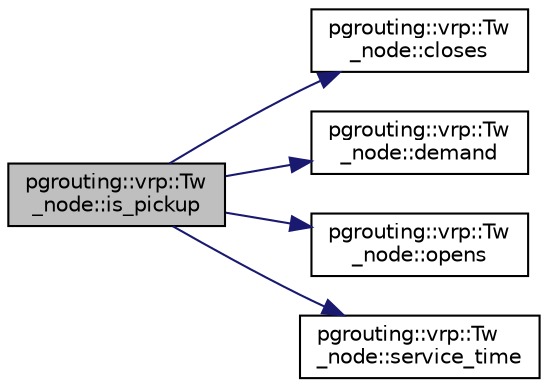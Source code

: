 digraph "pgrouting::vrp::Tw_node::is_pickup"
{
  edge [fontname="Helvetica",fontsize="10",labelfontname="Helvetica",labelfontsize="10"];
  node [fontname="Helvetica",fontsize="10",shape=record];
  rankdir="LR";
  Node1 [label="pgrouting::vrp::Tw\l_node::is_pickup",height=0.2,width=0.4,color="black", fillcolor="grey75", style="filled" fontcolor="black"];
  Node1 -> Node2 [color="midnightblue",fontsize="10",style="solid",fontname="Helvetica"];
  Node2 [label="pgrouting::vrp::Tw\l_node::closes",height=0.2,width=0.4,color="black", fillcolor="white", style="filled",URL="$classpgrouting_1_1vrp_1_1Tw__node.html#ac9349481baefcf809b0bf31ad6e65719",tooltip="Returns the closing time. "];
  Node1 -> Node3 [color="midnightblue",fontsize="10",style="solid",fontname="Helvetica"];
  Node3 [label="pgrouting::vrp::Tw\l_node::demand",height=0.2,width=0.4,color="black", fillcolor="white", style="filled",URL="$classpgrouting_1_1vrp_1_1Tw__node.html#a561022bf17ce680711eea5a7b2146dd1",tooltip="Returns the demand associated with this node. "];
  Node1 -> Node4 [color="midnightblue",fontsize="10",style="solid",fontname="Helvetica"];
  Node4 [label="pgrouting::vrp::Tw\l_node::opens",height=0.2,width=0.4,color="black", fillcolor="white", style="filled",URL="$classpgrouting_1_1vrp_1_1Tw__node.html#a143adbc3116b92e89358dce21910a7eb",tooltip="Returns the opening time. "];
  Node1 -> Node5 [color="midnightblue",fontsize="10",style="solid",fontname="Helvetica"];
  Node5 [label="pgrouting::vrp::Tw\l_node::service_time",height=0.2,width=0.4,color="black", fillcolor="white", style="filled",URL="$classpgrouting_1_1vrp_1_1Tw__node.html#a5d4391a08d6d4f59bf282ea12735224e",tooltip="Returns the service time for this node. "];
}

